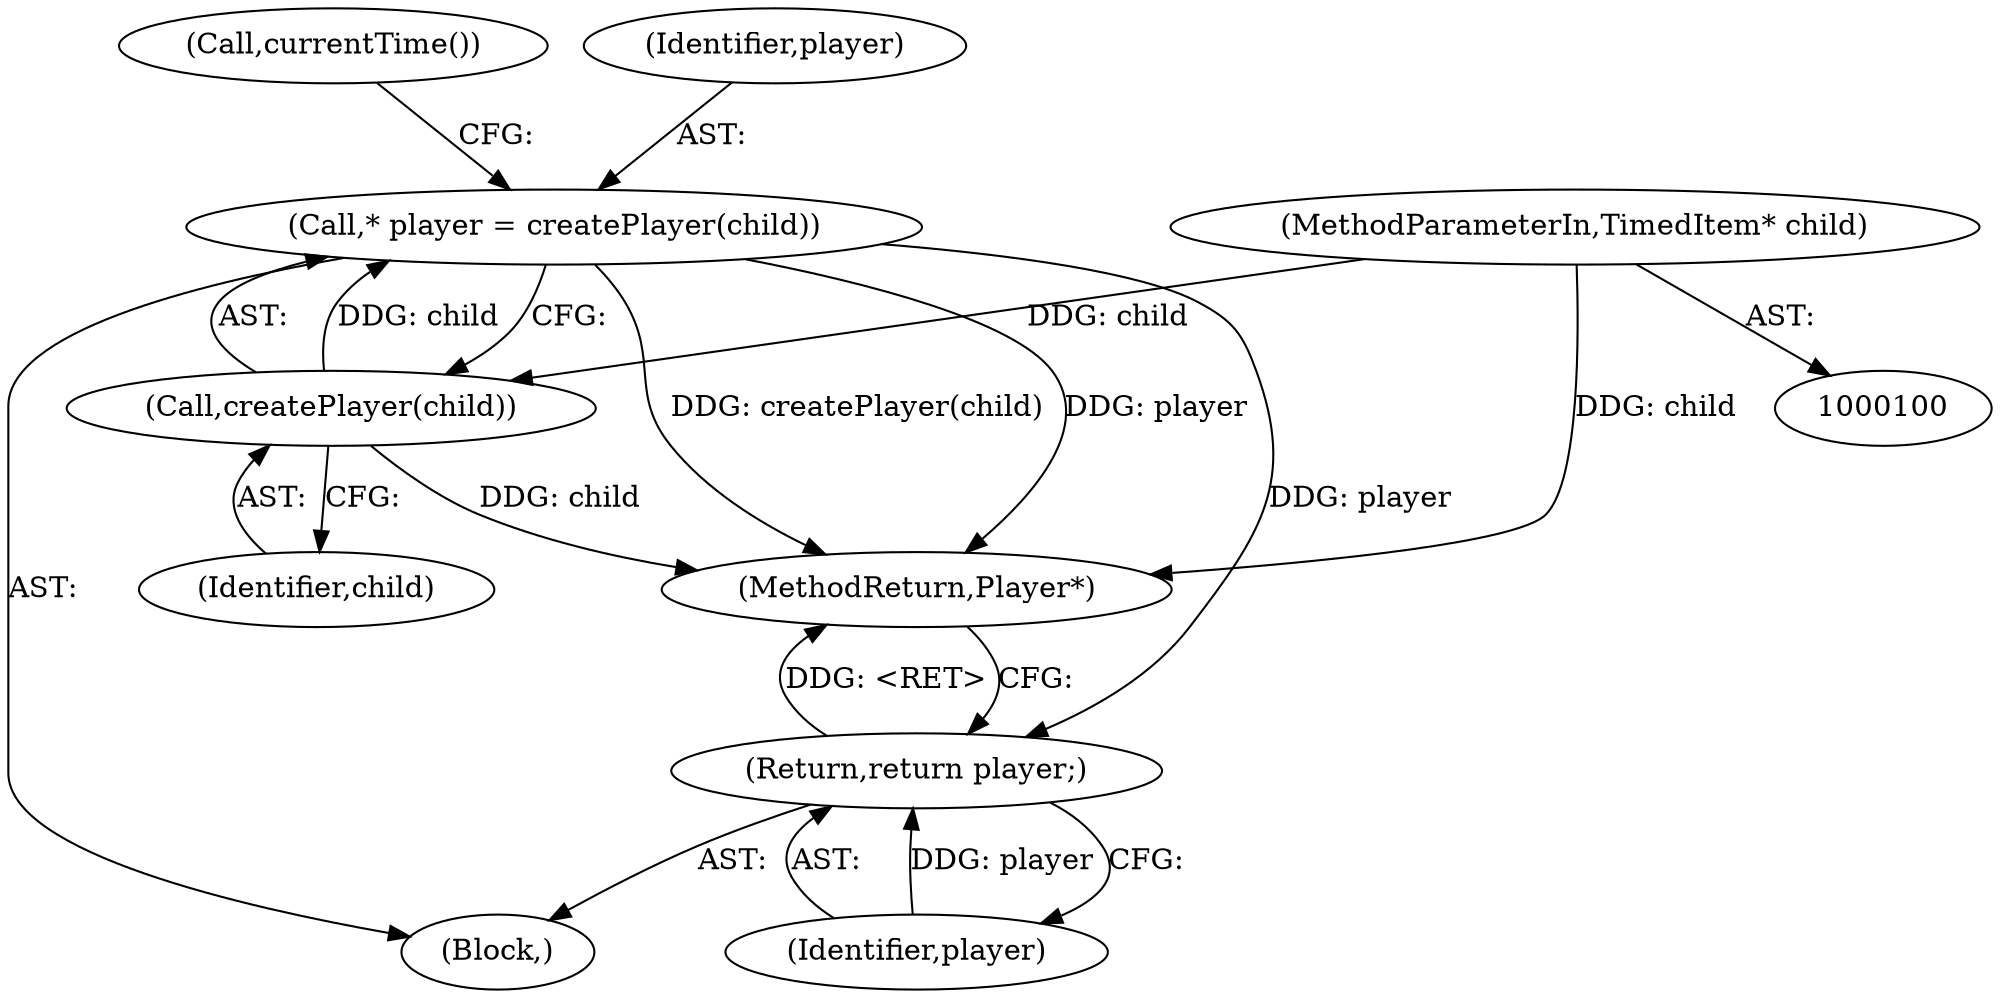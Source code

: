 digraph "0_Chrome_75f1a0ebf09d110642f19dd4e389004e949a7828@API" {
"1000104" [label="(Call,* player = createPlayer(child))"];
"1000106" [label="(Call,createPlayer(child))"];
"1000101" [label="(MethodParameterIn,TimedItem* child)"];
"1000111" [label="(Return,return player;)"];
"1000106" [label="(Call,createPlayer(child))"];
"1000101" [label="(MethodParameterIn,TimedItem* child)"];
"1000109" [label="(Call,currentTime())"];
"1000112" [label="(Identifier,player)"];
"1000113" [label="(MethodReturn,Player*)"];
"1000107" [label="(Identifier,child)"];
"1000105" [label="(Identifier,player)"];
"1000104" [label="(Call,* player = createPlayer(child))"];
"1000111" [label="(Return,return player;)"];
"1000102" [label="(Block,)"];
"1000104" -> "1000102"  [label="AST: "];
"1000104" -> "1000106"  [label="CFG: "];
"1000105" -> "1000104"  [label="AST: "];
"1000106" -> "1000104"  [label="AST: "];
"1000109" -> "1000104"  [label="CFG: "];
"1000104" -> "1000113"  [label="DDG: player"];
"1000104" -> "1000113"  [label="DDG: createPlayer(child)"];
"1000106" -> "1000104"  [label="DDG: child"];
"1000104" -> "1000111"  [label="DDG: player"];
"1000106" -> "1000107"  [label="CFG: "];
"1000107" -> "1000106"  [label="AST: "];
"1000106" -> "1000113"  [label="DDG: child"];
"1000101" -> "1000106"  [label="DDG: child"];
"1000101" -> "1000100"  [label="AST: "];
"1000101" -> "1000113"  [label="DDG: child"];
"1000111" -> "1000102"  [label="AST: "];
"1000111" -> "1000112"  [label="CFG: "];
"1000112" -> "1000111"  [label="AST: "];
"1000113" -> "1000111"  [label="CFG: "];
"1000111" -> "1000113"  [label="DDG: <RET>"];
"1000112" -> "1000111"  [label="DDG: player"];
}
